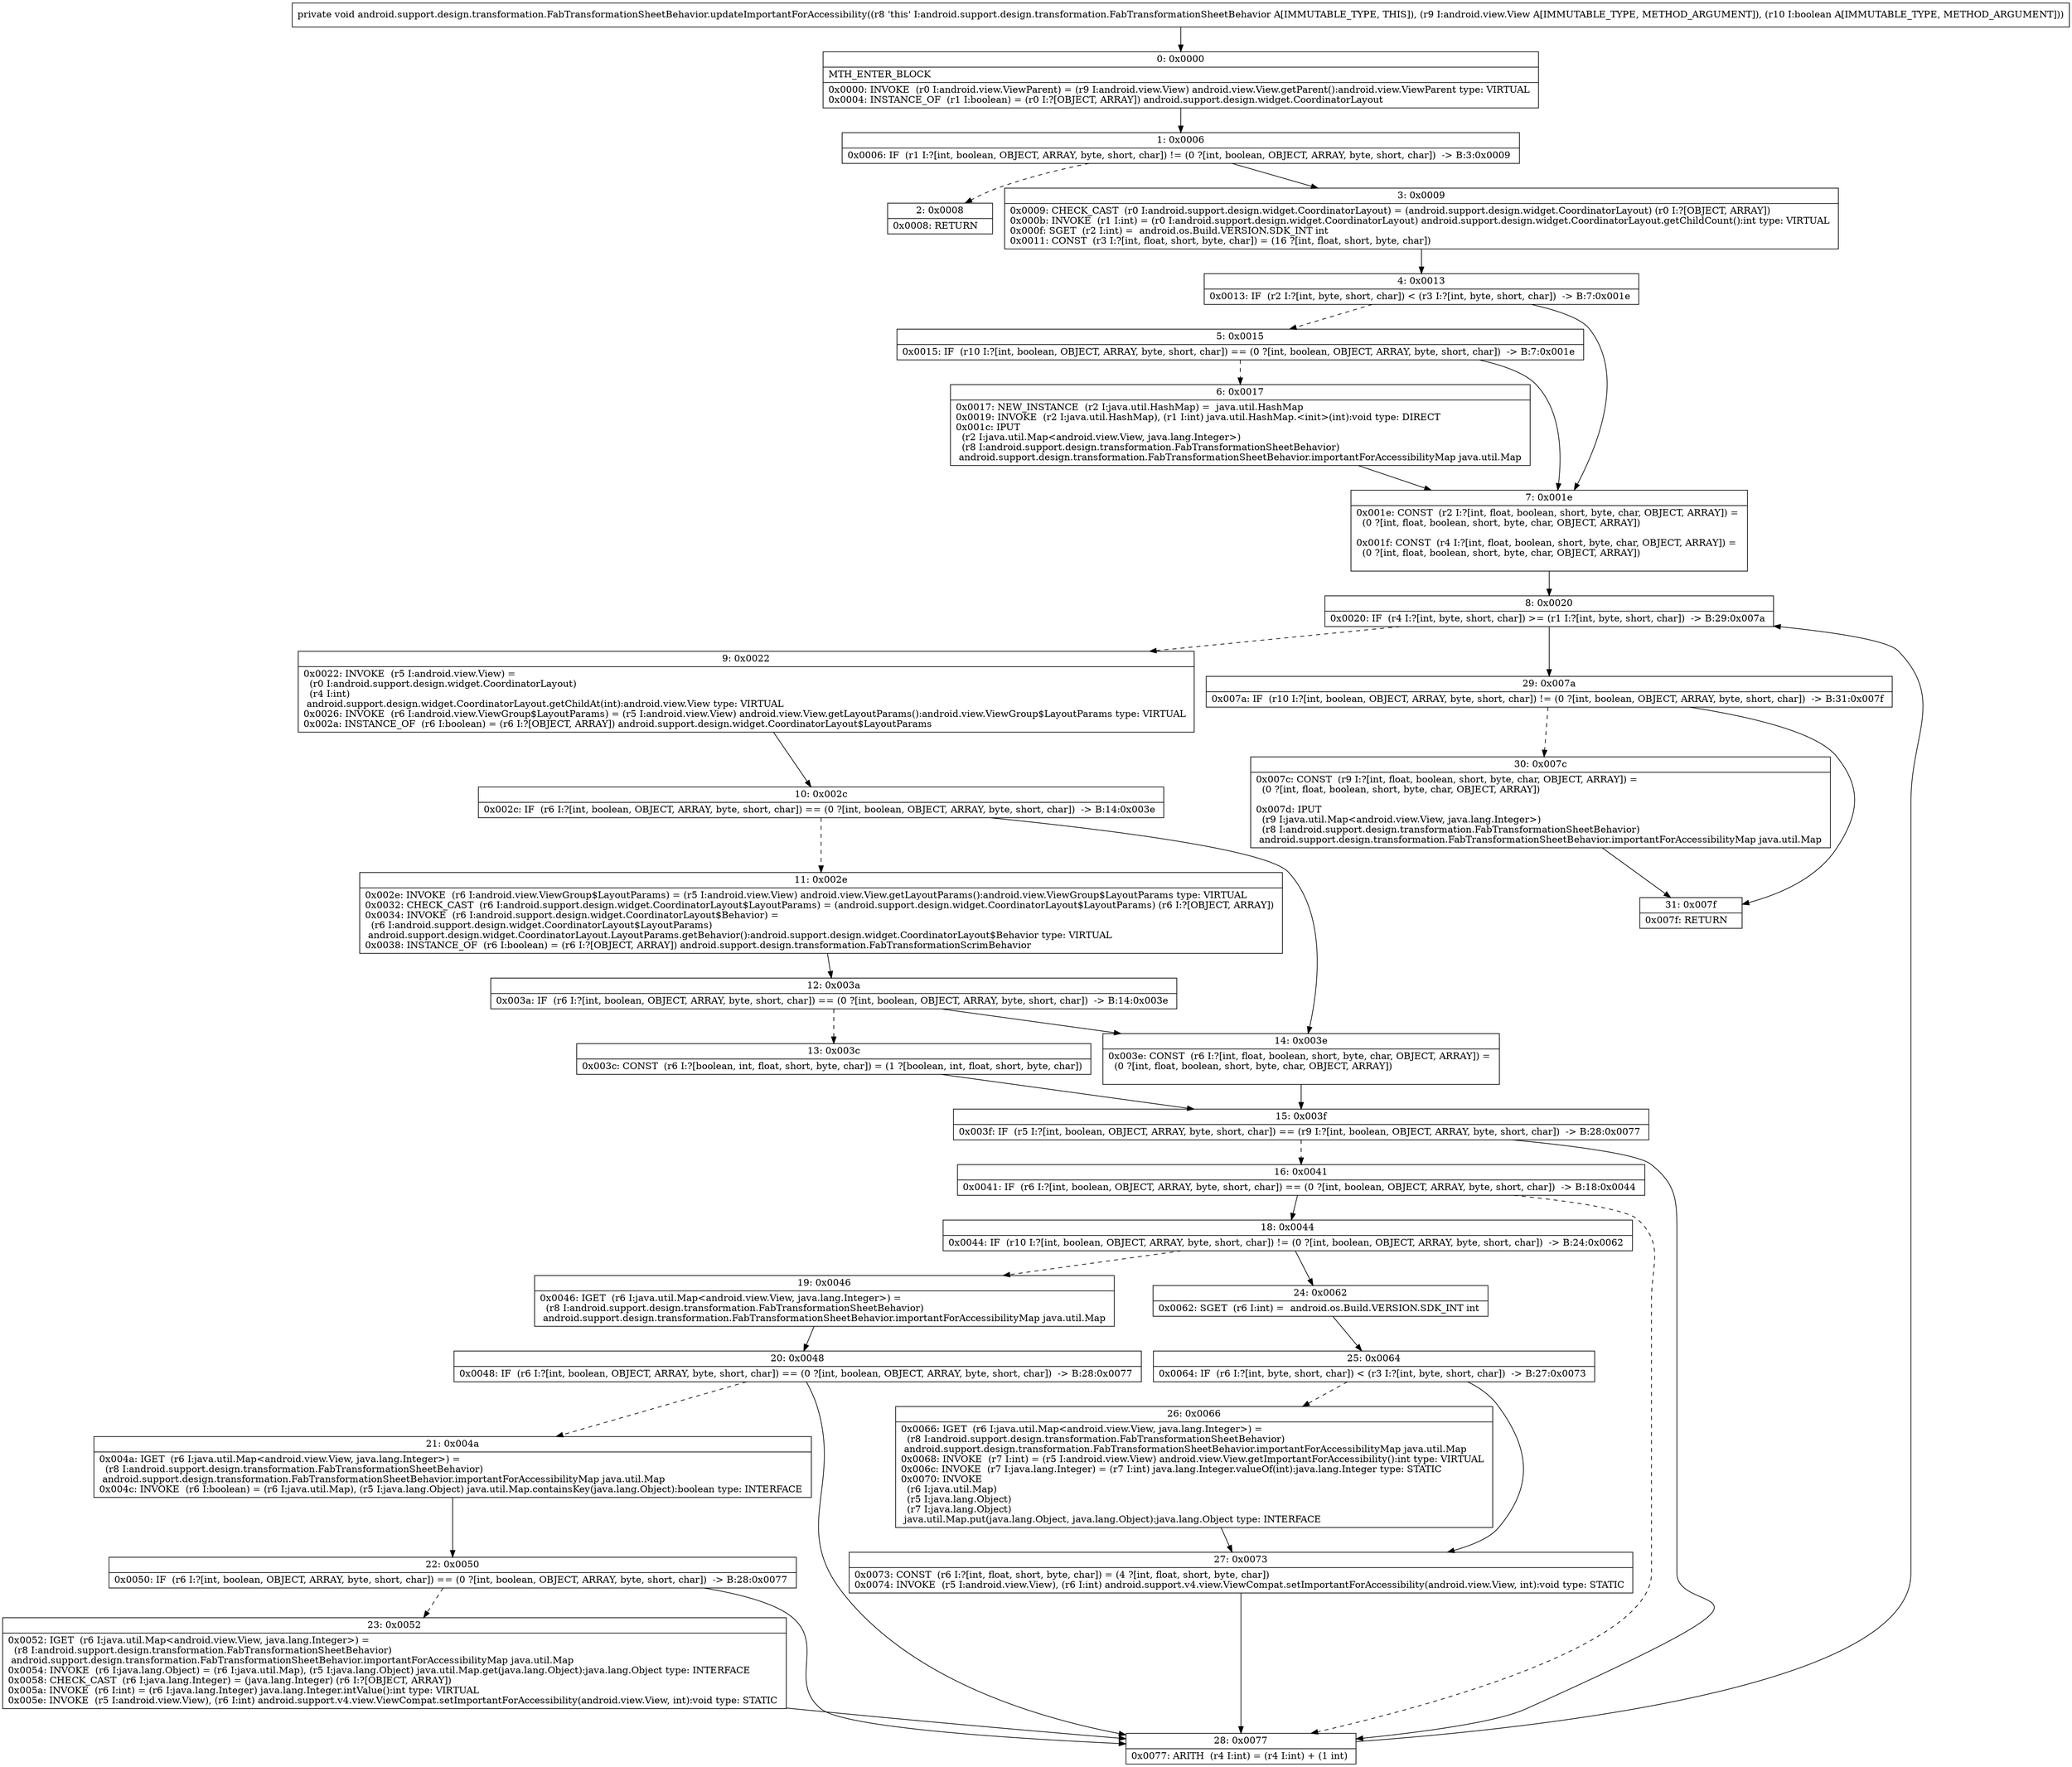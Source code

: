 digraph "CFG forandroid.support.design.transformation.FabTransformationSheetBehavior.updateImportantForAccessibility(Landroid\/view\/View;Z)V" {
Node_0 [shape=record,label="{0\:\ 0x0000|MTH_ENTER_BLOCK\l|0x0000: INVOKE  (r0 I:android.view.ViewParent) = (r9 I:android.view.View) android.view.View.getParent():android.view.ViewParent type: VIRTUAL \l0x0004: INSTANCE_OF  (r1 I:boolean) = (r0 I:?[OBJECT, ARRAY]) android.support.design.widget.CoordinatorLayout \l}"];
Node_1 [shape=record,label="{1\:\ 0x0006|0x0006: IF  (r1 I:?[int, boolean, OBJECT, ARRAY, byte, short, char]) != (0 ?[int, boolean, OBJECT, ARRAY, byte, short, char])  \-\> B:3:0x0009 \l}"];
Node_2 [shape=record,label="{2\:\ 0x0008|0x0008: RETURN   \l}"];
Node_3 [shape=record,label="{3\:\ 0x0009|0x0009: CHECK_CAST  (r0 I:android.support.design.widget.CoordinatorLayout) = (android.support.design.widget.CoordinatorLayout) (r0 I:?[OBJECT, ARRAY]) \l0x000b: INVOKE  (r1 I:int) = (r0 I:android.support.design.widget.CoordinatorLayout) android.support.design.widget.CoordinatorLayout.getChildCount():int type: VIRTUAL \l0x000f: SGET  (r2 I:int) =  android.os.Build.VERSION.SDK_INT int \l0x0011: CONST  (r3 I:?[int, float, short, byte, char]) = (16 ?[int, float, short, byte, char]) \l}"];
Node_4 [shape=record,label="{4\:\ 0x0013|0x0013: IF  (r2 I:?[int, byte, short, char]) \< (r3 I:?[int, byte, short, char])  \-\> B:7:0x001e \l}"];
Node_5 [shape=record,label="{5\:\ 0x0015|0x0015: IF  (r10 I:?[int, boolean, OBJECT, ARRAY, byte, short, char]) == (0 ?[int, boolean, OBJECT, ARRAY, byte, short, char])  \-\> B:7:0x001e \l}"];
Node_6 [shape=record,label="{6\:\ 0x0017|0x0017: NEW_INSTANCE  (r2 I:java.util.HashMap) =  java.util.HashMap \l0x0019: INVOKE  (r2 I:java.util.HashMap), (r1 I:int) java.util.HashMap.\<init\>(int):void type: DIRECT \l0x001c: IPUT  \l  (r2 I:java.util.Map\<android.view.View, java.lang.Integer\>)\l  (r8 I:android.support.design.transformation.FabTransformationSheetBehavior)\l android.support.design.transformation.FabTransformationSheetBehavior.importantForAccessibilityMap java.util.Map \l}"];
Node_7 [shape=record,label="{7\:\ 0x001e|0x001e: CONST  (r2 I:?[int, float, boolean, short, byte, char, OBJECT, ARRAY]) = \l  (0 ?[int, float, boolean, short, byte, char, OBJECT, ARRAY])\l \l0x001f: CONST  (r4 I:?[int, float, boolean, short, byte, char, OBJECT, ARRAY]) = \l  (0 ?[int, float, boolean, short, byte, char, OBJECT, ARRAY])\l \l}"];
Node_8 [shape=record,label="{8\:\ 0x0020|0x0020: IF  (r4 I:?[int, byte, short, char]) \>= (r1 I:?[int, byte, short, char])  \-\> B:29:0x007a \l}"];
Node_9 [shape=record,label="{9\:\ 0x0022|0x0022: INVOKE  (r5 I:android.view.View) = \l  (r0 I:android.support.design.widget.CoordinatorLayout)\l  (r4 I:int)\l android.support.design.widget.CoordinatorLayout.getChildAt(int):android.view.View type: VIRTUAL \l0x0026: INVOKE  (r6 I:android.view.ViewGroup$LayoutParams) = (r5 I:android.view.View) android.view.View.getLayoutParams():android.view.ViewGroup$LayoutParams type: VIRTUAL \l0x002a: INSTANCE_OF  (r6 I:boolean) = (r6 I:?[OBJECT, ARRAY]) android.support.design.widget.CoordinatorLayout$LayoutParams \l}"];
Node_10 [shape=record,label="{10\:\ 0x002c|0x002c: IF  (r6 I:?[int, boolean, OBJECT, ARRAY, byte, short, char]) == (0 ?[int, boolean, OBJECT, ARRAY, byte, short, char])  \-\> B:14:0x003e \l}"];
Node_11 [shape=record,label="{11\:\ 0x002e|0x002e: INVOKE  (r6 I:android.view.ViewGroup$LayoutParams) = (r5 I:android.view.View) android.view.View.getLayoutParams():android.view.ViewGroup$LayoutParams type: VIRTUAL \l0x0032: CHECK_CAST  (r6 I:android.support.design.widget.CoordinatorLayout$LayoutParams) = (android.support.design.widget.CoordinatorLayout$LayoutParams) (r6 I:?[OBJECT, ARRAY]) \l0x0034: INVOKE  (r6 I:android.support.design.widget.CoordinatorLayout$Behavior) = \l  (r6 I:android.support.design.widget.CoordinatorLayout$LayoutParams)\l android.support.design.widget.CoordinatorLayout.LayoutParams.getBehavior():android.support.design.widget.CoordinatorLayout$Behavior type: VIRTUAL \l0x0038: INSTANCE_OF  (r6 I:boolean) = (r6 I:?[OBJECT, ARRAY]) android.support.design.transformation.FabTransformationScrimBehavior \l}"];
Node_12 [shape=record,label="{12\:\ 0x003a|0x003a: IF  (r6 I:?[int, boolean, OBJECT, ARRAY, byte, short, char]) == (0 ?[int, boolean, OBJECT, ARRAY, byte, short, char])  \-\> B:14:0x003e \l}"];
Node_13 [shape=record,label="{13\:\ 0x003c|0x003c: CONST  (r6 I:?[boolean, int, float, short, byte, char]) = (1 ?[boolean, int, float, short, byte, char]) \l}"];
Node_14 [shape=record,label="{14\:\ 0x003e|0x003e: CONST  (r6 I:?[int, float, boolean, short, byte, char, OBJECT, ARRAY]) = \l  (0 ?[int, float, boolean, short, byte, char, OBJECT, ARRAY])\l \l}"];
Node_15 [shape=record,label="{15\:\ 0x003f|0x003f: IF  (r5 I:?[int, boolean, OBJECT, ARRAY, byte, short, char]) == (r9 I:?[int, boolean, OBJECT, ARRAY, byte, short, char])  \-\> B:28:0x0077 \l}"];
Node_16 [shape=record,label="{16\:\ 0x0041|0x0041: IF  (r6 I:?[int, boolean, OBJECT, ARRAY, byte, short, char]) == (0 ?[int, boolean, OBJECT, ARRAY, byte, short, char])  \-\> B:18:0x0044 \l}"];
Node_18 [shape=record,label="{18\:\ 0x0044|0x0044: IF  (r10 I:?[int, boolean, OBJECT, ARRAY, byte, short, char]) != (0 ?[int, boolean, OBJECT, ARRAY, byte, short, char])  \-\> B:24:0x0062 \l}"];
Node_19 [shape=record,label="{19\:\ 0x0046|0x0046: IGET  (r6 I:java.util.Map\<android.view.View, java.lang.Integer\>) = \l  (r8 I:android.support.design.transformation.FabTransformationSheetBehavior)\l android.support.design.transformation.FabTransformationSheetBehavior.importantForAccessibilityMap java.util.Map \l}"];
Node_20 [shape=record,label="{20\:\ 0x0048|0x0048: IF  (r6 I:?[int, boolean, OBJECT, ARRAY, byte, short, char]) == (0 ?[int, boolean, OBJECT, ARRAY, byte, short, char])  \-\> B:28:0x0077 \l}"];
Node_21 [shape=record,label="{21\:\ 0x004a|0x004a: IGET  (r6 I:java.util.Map\<android.view.View, java.lang.Integer\>) = \l  (r8 I:android.support.design.transformation.FabTransformationSheetBehavior)\l android.support.design.transformation.FabTransformationSheetBehavior.importantForAccessibilityMap java.util.Map \l0x004c: INVOKE  (r6 I:boolean) = (r6 I:java.util.Map), (r5 I:java.lang.Object) java.util.Map.containsKey(java.lang.Object):boolean type: INTERFACE \l}"];
Node_22 [shape=record,label="{22\:\ 0x0050|0x0050: IF  (r6 I:?[int, boolean, OBJECT, ARRAY, byte, short, char]) == (0 ?[int, boolean, OBJECT, ARRAY, byte, short, char])  \-\> B:28:0x0077 \l}"];
Node_23 [shape=record,label="{23\:\ 0x0052|0x0052: IGET  (r6 I:java.util.Map\<android.view.View, java.lang.Integer\>) = \l  (r8 I:android.support.design.transformation.FabTransformationSheetBehavior)\l android.support.design.transformation.FabTransformationSheetBehavior.importantForAccessibilityMap java.util.Map \l0x0054: INVOKE  (r6 I:java.lang.Object) = (r6 I:java.util.Map), (r5 I:java.lang.Object) java.util.Map.get(java.lang.Object):java.lang.Object type: INTERFACE \l0x0058: CHECK_CAST  (r6 I:java.lang.Integer) = (java.lang.Integer) (r6 I:?[OBJECT, ARRAY]) \l0x005a: INVOKE  (r6 I:int) = (r6 I:java.lang.Integer) java.lang.Integer.intValue():int type: VIRTUAL \l0x005e: INVOKE  (r5 I:android.view.View), (r6 I:int) android.support.v4.view.ViewCompat.setImportantForAccessibility(android.view.View, int):void type: STATIC \l}"];
Node_24 [shape=record,label="{24\:\ 0x0062|0x0062: SGET  (r6 I:int) =  android.os.Build.VERSION.SDK_INT int \l}"];
Node_25 [shape=record,label="{25\:\ 0x0064|0x0064: IF  (r6 I:?[int, byte, short, char]) \< (r3 I:?[int, byte, short, char])  \-\> B:27:0x0073 \l}"];
Node_26 [shape=record,label="{26\:\ 0x0066|0x0066: IGET  (r6 I:java.util.Map\<android.view.View, java.lang.Integer\>) = \l  (r8 I:android.support.design.transformation.FabTransformationSheetBehavior)\l android.support.design.transformation.FabTransformationSheetBehavior.importantForAccessibilityMap java.util.Map \l0x0068: INVOKE  (r7 I:int) = (r5 I:android.view.View) android.view.View.getImportantForAccessibility():int type: VIRTUAL \l0x006c: INVOKE  (r7 I:java.lang.Integer) = (r7 I:int) java.lang.Integer.valueOf(int):java.lang.Integer type: STATIC \l0x0070: INVOKE  \l  (r6 I:java.util.Map)\l  (r5 I:java.lang.Object)\l  (r7 I:java.lang.Object)\l java.util.Map.put(java.lang.Object, java.lang.Object):java.lang.Object type: INTERFACE \l}"];
Node_27 [shape=record,label="{27\:\ 0x0073|0x0073: CONST  (r6 I:?[int, float, short, byte, char]) = (4 ?[int, float, short, byte, char]) \l0x0074: INVOKE  (r5 I:android.view.View), (r6 I:int) android.support.v4.view.ViewCompat.setImportantForAccessibility(android.view.View, int):void type: STATIC \l}"];
Node_28 [shape=record,label="{28\:\ 0x0077|0x0077: ARITH  (r4 I:int) = (r4 I:int) + (1 int) \l}"];
Node_29 [shape=record,label="{29\:\ 0x007a|0x007a: IF  (r10 I:?[int, boolean, OBJECT, ARRAY, byte, short, char]) != (0 ?[int, boolean, OBJECT, ARRAY, byte, short, char])  \-\> B:31:0x007f \l}"];
Node_30 [shape=record,label="{30\:\ 0x007c|0x007c: CONST  (r9 I:?[int, float, boolean, short, byte, char, OBJECT, ARRAY]) = \l  (0 ?[int, float, boolean, short, byte, char, OBJECT, ARRAY])\l \l0x007d: IPUT  \l  (r9 I:java.util.Map\<android.view.View, java.lang.Integer\>)\l  (r8 I:android.support.design.transformation.FabTransformationSheetBehavior)\l android.support.design.transformation.FabTransformationSheetBehavior.importantForAccessibilityMap java.util.Map \l}"];
Node_31 [shape=record,label="{31\:\ 0x007f|0x007f: RETURN   \l}"];
MethodNode[shape=record,label="{private void android.support.design.transformation.FabTransformationSheetBehavior.updateImportantForAccessibility((r8 'this' I:android.support.design.transformation.FabTransformationSheetBehavior A[IMMUTABLE_TYPE, THIS]), (r9 I:android.view.View A[IMMUTABLE_TYPE, METHOD_ARGUMENT]), (r10 I:boolean A[IMMUTABLE_TYPE, METHOD_ARGUMENT])) }"];
MethodNode -> Node_0;
Node_0 -> Node_1;
Node_1 -> Node_2[style=dashed];
Node_1 -> Node_3;
Node_3 -> Node_4;
Node_4 -> Node_5[style=dashed];
Node_4 -> Node_7;
Node_5 -> Node_6[style=dashed];
Node_5 -> Node_7;
Node_6 -> Node_7;
Node_7 -> Node_8;
Node_8 -> Node_9[style=dashed];
Node_8 -> Node_29;
Node_9 -> Node_10;
Node_10 -> Node_11[style=dashed];
Node_10 -> Node_14;
Node_11 -> Node_12;
Node_12 -> Node_13[style=dashed];
Node_12 -> Node_14;
Node_13 -> Node_15;
Node_14 -> Node_15;
Node_15 -> Node_16[style=dashed];
Node_15 -> Node_28;
Node_16 -> Node_18;
Node_16 -> Node_28[style=dashed];
Node_18 -> Node_19[style=dashed];
Node_18 -> Node_24;
Node_19 -> Node_20;
Node_20 -> Node_21[style=dashed];
Node_20 -> Node_28;
Node_21 -> Node_22;
Node_22 -> Node_23[style=dashed];
Node_22 -> Node_28;
Node_23 -> Node_28;
Node_24 -> Node_25;
Node_25 -> Node_26[style=dashed];
Node_25 -> Node_27;
Node_26 -> Node_27;
Node_27 -> Node_28;
Node_28 -> Node_8;
Node_29 -> Node_30[style=dashed];
Node_29 -> Node_31;
Node_30 -> Node_31;
}

